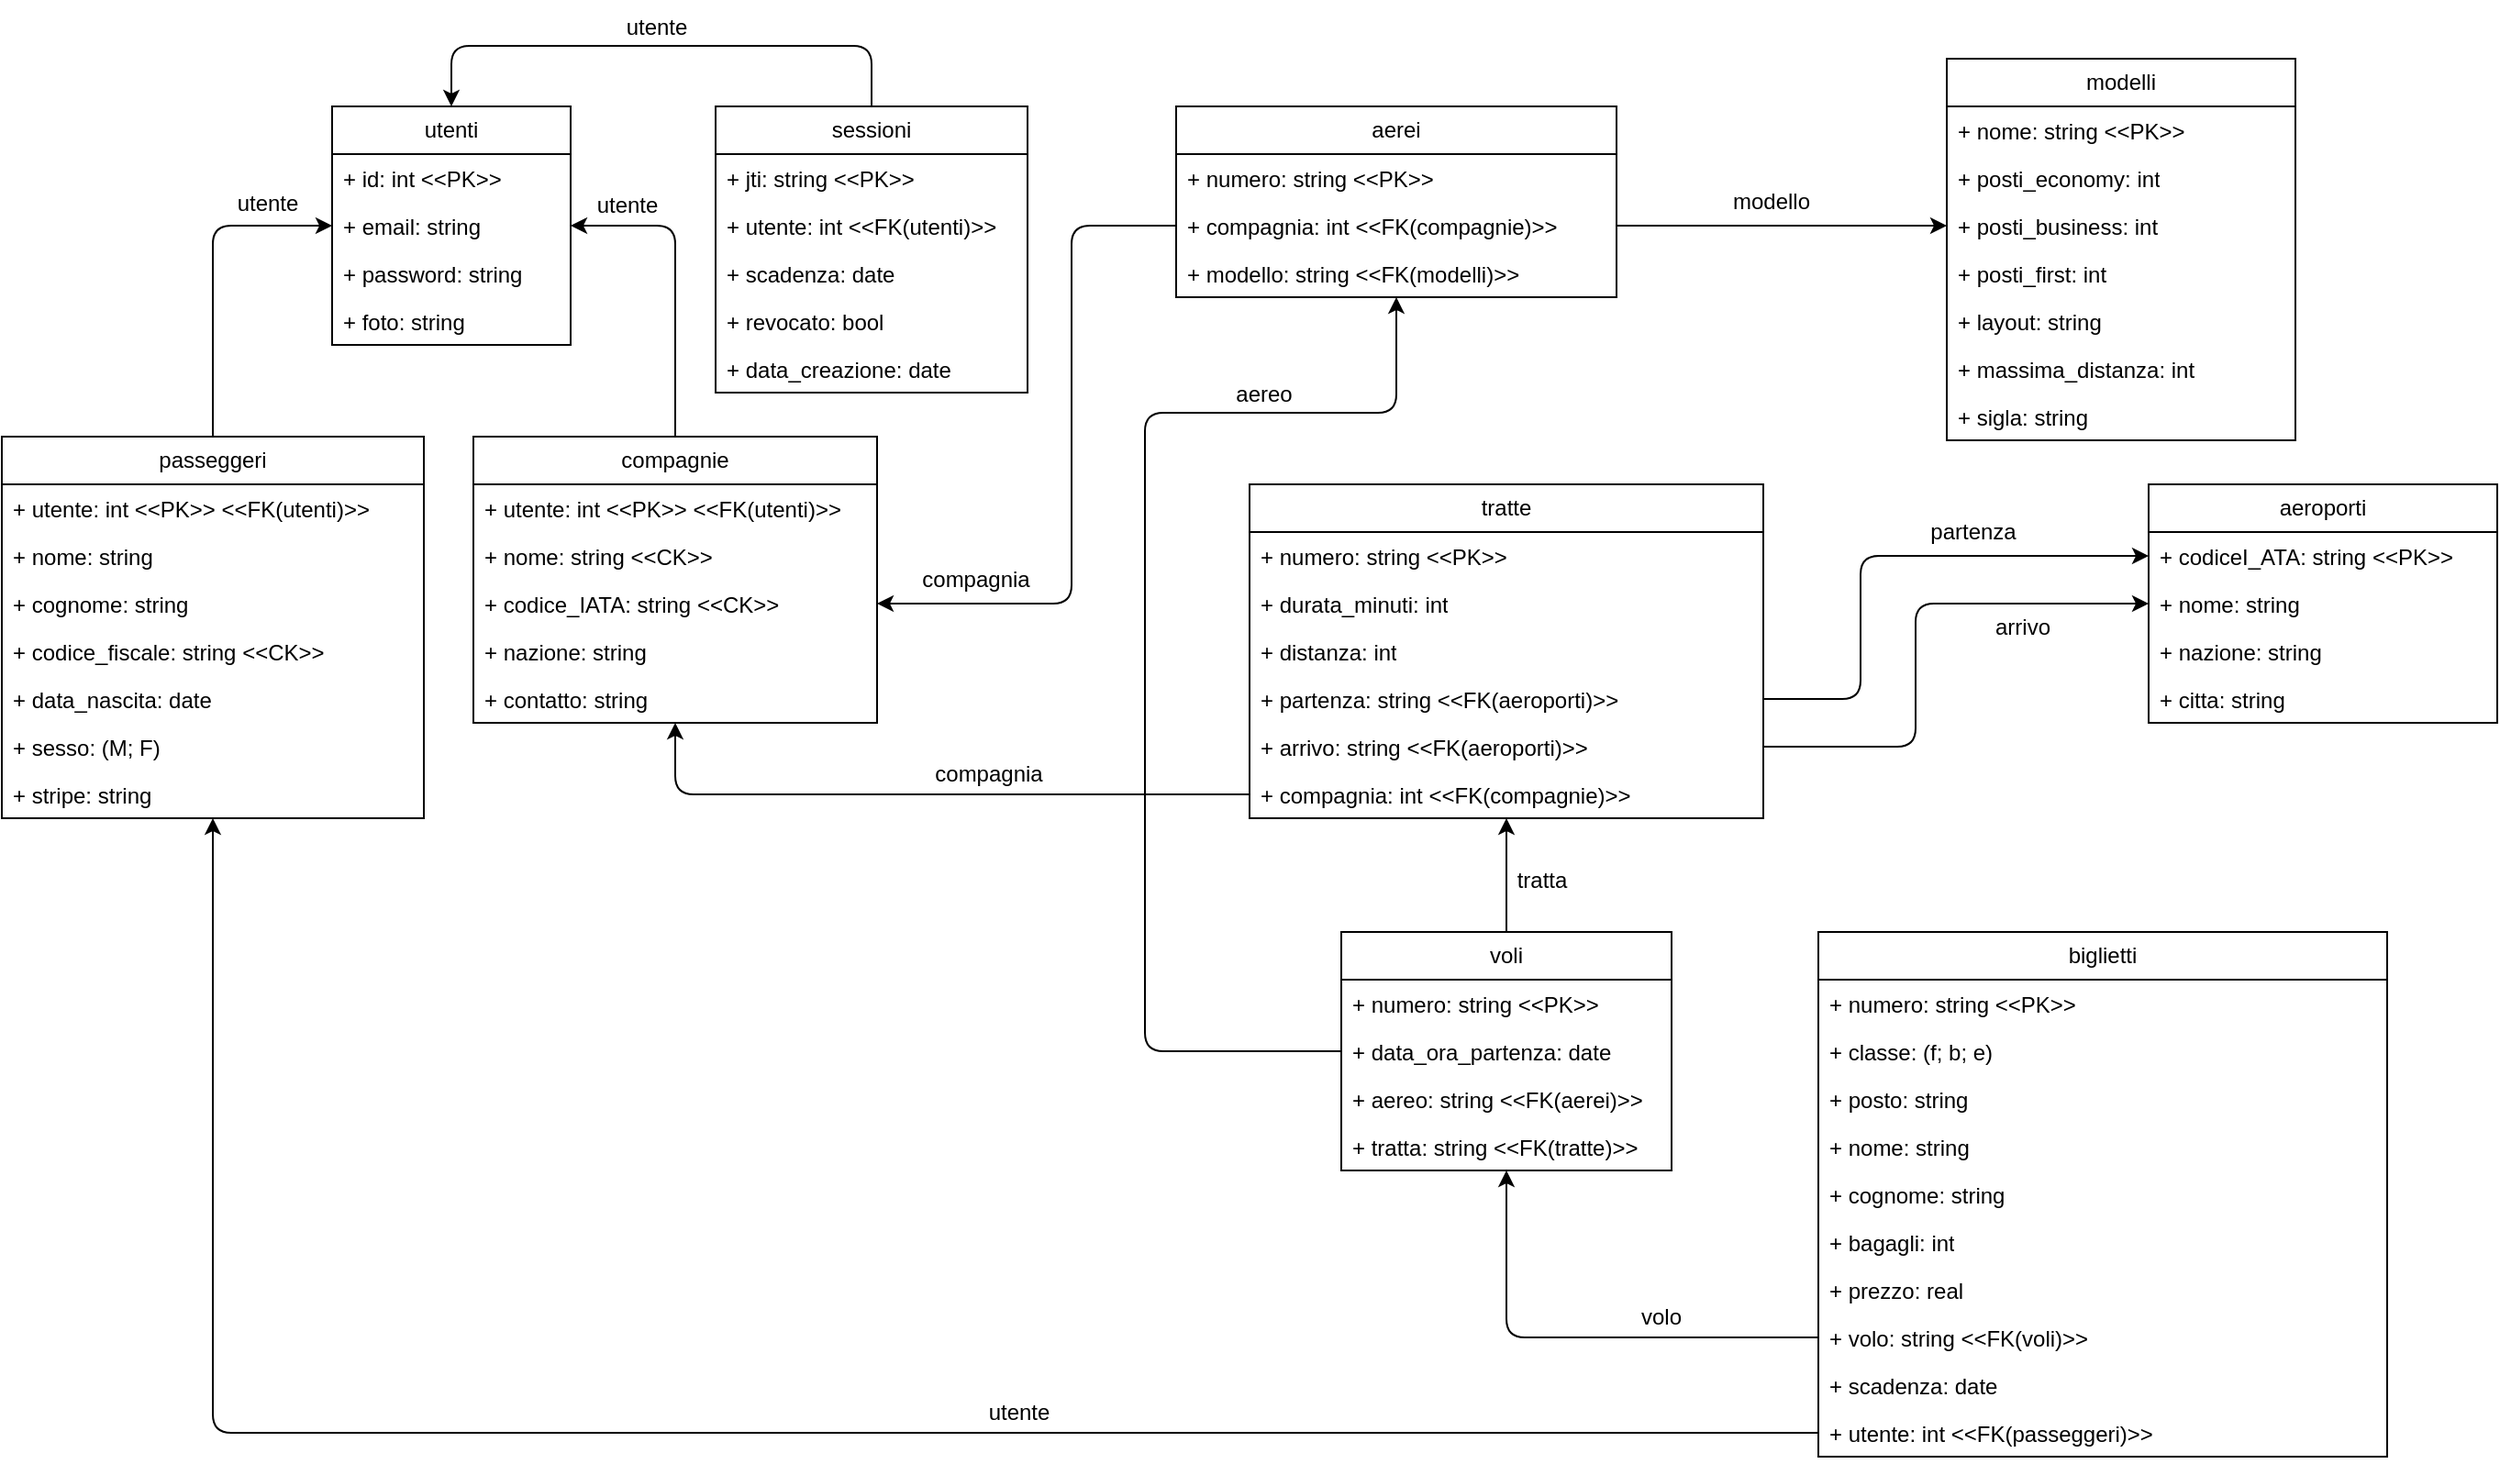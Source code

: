 <mxfile>
    <diagram name="Pagina-1" id="8sd6TFEnLTlvXhXlDTiU">
        <mxGraphModel dx="2250" dy="1020" grid="1" gridSize="10" guides="1" tooltips="1" connect="1" arrows="1" fold="1" page="1" pageScale="1" pageWidth="1654" pageHeight="1169" math="0" shadow="0">
            <root>
                <mxCell id="0"/>
                <mxCell id="1" parent="0"/>
                <mxCell id="Jxg0mnLb3G9FnV-b_NZi-1" value="utenti" style="swimlane;fontStyle=0;childLayout=stackLayout;horizontal=1;startSize=26;fillColor=none;horizontalStack=0;resizeParent=1;resizeParentMax=0;resizeLast=0;collapsible=1;marginBottom=0;whiteSpace=wrap;html=1;" parent="1" vertex="1">
                    <mxGeometry x="327" y="213" width="130" height="130" as="geometry"/>
                </mxCell>
                <mxCell id="Jxg0mnLb3G9FnV-b_NZi-2" value="+ id: int &amp;lt;&amp;lt;PK&amp;gt;&amp;gt;" style="text;strokeColor=none;fillColor=none;align=left;verticalAlign=top;spacingLeft=4;spacingRight=4;overflow=hidden;rotatable=0;points=[[0,0.5],[1,0.5]];portConstraint=eastwest;whiteSpace=wrap;html=1;" parent="Jxg0mnLb3G9FnV-b_NZi-1" vertex="1">
                    <mxGeometry y="26" width="130" height="26" as="geometry"/>
                </mxCell>
                <mxCell id="Jxg0mnLb3G9FnV-b_NZi-3" value="+ email: string" style="text;strokeColor=none;fillColor=none;align=left;verticalAlign=top;spacingLeft=4;spacingRight=4;overflow=hidden;rotatable=0;points=[[0,0.5],[1,0.5]];portConstraint=eastwest;whiteSpace=wrap;html=1;" parent="Jxg0mnLb3G9FnV-b_NZi-1" vertex="1">
                    <mxGeometry y="52" width="130" height="26" as="geometry"/>
                </mxCell>
                <mxCell id="Jxg0mnLb3G9FnV-b_NZi-4" value="+ password: string" style="text;strokeColor=none;fillColor=none;align=left;verticalAlign=top;spacingLeft=4;spacingRight=4;overflow=hidden;rotatable=0;points=[[0,0.5],[1,0.5]];portConstraint=eastwest;whiteSpace=wrap;html=1;" parent="Jxg0mnLb3G9FnV-b_NZi-1" vertex="1">
                    <mxGeometry y="78" width="130" height="26" as="geometry"/>
                </mxCell>
                <mxCell id="12" value="&lt;span style=&quot;color: rgb(0, 0, 0);&quot;&gt;+ foto: string&lt;/span&gt;" style="text;strokeColor=none;fillColor=none;align=left;verticalAlign=top;spacingLeft=4;spacingRight=4;overflow=hidden;rotatable=0;points=[[0,0.5],[1,0.5]];portConstraint=eastwest;whiteSpace=wrap;html=1;" parent="Jxg0mnLb3G9FnV-b_NZi-1" vertex="1">
                    <mxGeometry y="104" width="130" height="26" as="geometry"/>
                </mxCell>
                <mxCell id="Jxg0mnLb3G9FnV-b_NZi-5" value="passeggeri" style="swimlane;fontStyle=0;childLayout=stackLayout;horizontal=1;startSize=26;fillColor=none;horizontalStack=0;resizeParent=1;resizeParentMax=0;resizeLast=0;collapsible=1;marginBottom=0;whiteSpace=wrap;html=1;" parent="1" vertex="1">
                    <mxGeometry x="147" y="393" width="230" height="208" as="geometry"/>
                </mxCell>
                <mxCell id="Jxg0mnLb3G9FnV-b_NZi-6" value="+ utente: int &amp;lt;&amp;lt;PK&amp;gt;&amp;gt; &amp;lt;&amp;lt;FK(utenti)&amp;gt;&amp;gt;" style="text;strokeColor=none;fillColor=none;align=left;verticalAlign=top;spacingLeft=4;spacingRight=4;overflow=hidden;rotatable=0;points=[[0,0.5],[1,0.5]];portConstraint=eastwest;whiteSpace=wrap;html=1;" parent="Jxg0mnLb3G9FnV-b_NZi-5" vertex="1">
                    <mxGeometry y="26" width="230" height="26" as="geometry"/>
                </mxCell>
                <mxCell id="Jxg0mnLb3G9FnV-b_NZi-7" value="+ nome: string" style="text;strokeColor=none;fillColor=none;align=left;verticalAlign=top;spacingLeft=4;spacingRight=4;overflow=hidden;rotatable=0;points=[[0,0.5],[1,0.5]];portConstraint=eastwest;whiteSpace=wrap;html=1;" parent="Jxg0mnLb3G9FnV-b_NZi-5" vertex="1">
                    <mxGeometry y="52" width="230" height="26" as="geometry"/>
                </mxCell>
                <mxCell id="Jxg0mnLb3G9FnV-b_NZi-16" value="+ cognome: string" style="text;strokeColor=none;fillColor=none;align=left;verticalAlign=top;spacingLeft=4;spacingRight=4;overflow=hidden;rotatable=0;points=[[0,0.5],[1,0.5]];portConstraint=eastwest;whiteSpace=wrap;html=1;" parent="Jxg0mnLb3G9FnV-b_NZi-5" vertex="1">
                    <mxGeometry y="78" width="230" height="26" as="geometry"/>
                </mxCell>
                <mxCell id="Jxg0mnLb3G9FnV-b_NZi-17" value="+ codice_fiscale: string &amp;lt;&amp;lt;CK&amp;gt;&amp;gt;" style="text;strokeColor=none;fillColor=none;align=left;verticalAlign=top;spacingLeft=4;spacingRight=4;overflow=hidden;rotatable=0;points=[[0,0.5],[1,0.5]];portConstraint=eastwest;whiteSpace=wrap;html=1;" parent="Jxg0mnLb3G9FnV-b_NZi-5" vertex="1">
                    <mxGeometry y="104" width="230" height="26" as="geometry"/>
                </mxCell>
                <mxCell id="Jxg0mnLb3G9FnV-b_NZi-18" value="+ data_nascita: date" style="text;strokeColor=none;fillColor=none;align=left;verticalAlign=top;spacingLeft=4;spacingRight=4;overflow=hidden;rotatable=0;points=[[0,0.5],[1,0.5]];portConstraint=eastwest;whiteSpace=wrap;html=1;" parent="Jxg0mnLb3G9FnV-b_NZi-5" vertex="1">
                    <mxGeometry y="130" width="230" height="26" as="geometry"/>
                </mxCell>
                <mxCell id="Jxg0mnLb3G9FnV-b_NZi-19" value="+ sesso: (M; F)" style="text;strokeColor=none;fillColor=none;align=left;verticalAlign=top;spacingLeft=4;spacingRight=4;overflow=hidden;rotatable=0;points=[[0,0.5],[1,0.5]];portConstraint=eastwest;whiteSpace=wrap;html=1;" parent="Jxg0mnLb3G9FnV-b_NZi-5" vertex="1">
                    <mxGeometry y="156" width="230" height="26" as="geometry"/>
                </mxCell>
                <mxCell id="15" value="&lt;span style=&quot;color: rgb(0, 0, 0);&quot;&gt;+ stripe: string&lt;/span&gt;" style="text;strokeColor=none;fillColor=none;align=left;verticalAlign=top;spacingLeft=4;spacingRight=4;overflow=hidden;rotatable=0;points=[[0,0.5],[1,0.5]];portConstraint=eastwest;whiteSpace=wrap;html=1;" parent="Jxg0mnLb3G9FnV-b_NZi-5" vertex="1">
                    <mxGeometry y="182" width="230" height="26" as="geometry"/>
                </mxCell>
                <mxCell id="Jxg0mnLb3G9FnV-b_NZi-22" value="compagnie" style="swimlane;fontStyle=0;childLayout=stackLayout;horizontal=1;startSize=26;fillColor=none;horizontalStack=0;resizeParent=1;resizeParentMax=0;resizeLast=0;collapsible=1;marginBottom=0;whiteSpace=wrap;html=1;" parent="1" vertex="1">
                    <mxGeometry x="404" y="393" width="220" height="156" as="geometry">
                        <mxRectangle x="340" y="260" width="130" height="30" as="alternateBounds"/>
                    </mxGeometry>
                </mxCell>
                <mxCell id="Jxg0mnLb3G9FnV-b_NZi-28" value="+ utente: int &amp;lt;&amp;lt;PK&amp;gt;&amp;gt; &amp;lt;&amp;lt;FK(utenti)&amp;gt;&amp;gt;" style="text;strokeColor=none;fillColor=none;align=left;verticalAlign=top;spacingLeft=4;spacingRight=4;overflow=hidden;rotatable=0;points=[[0,0.5],[1,0.5]];portConstraint=eastwest;whiteSpace=wrap;html=1;" parent="Jxg0mnLb3G9FnV-b_NZi-22" vertex="1">
                    <mxGeometry y="26" width="220" height="26" as="geometry"/>
                </mxCell>
                <mxCell id="Jxg0mnLb3G9FnV-b_NZi-23" value="+ nome: string &amp;lt;&amp;lt;CK&amp;gt;&amp;gt;" style="text;strokeColor=none;fillColor=none;align=left;verticalAlign=top;spacingLeft=4;spacingRight=4;overflow=hidden;rotatable=0;points=[[0,0.5],[1,0.5]];portConstraint=eastwest;whiteSpace=wrap;html=1;" parent="Jxg0mnLb3G9FnV-b_NZi-22" vertex="1">
                    <mxGeometry y="52" width="220" height="26" as="geometry"/>
                </mxCell>
                <mxCell id="Jxg0mnLb3G9FnV-b_NZi-24" value="+ codice_IATA: string &amp;lt;&amp;lt;CK&amp;gt;&amp;gt;" style="text;strokeColor=none;fillColor=none;align=left;verticalAlign=top;spacingLeft=4;spacingRight=4;overflow=hidden;rotatable=0;points=[[0,0.5],[1,0.5]];portConstraint=eastwest;whiteSpace=wrap;html=1;" parent="Jxg0mnLb3G9FnV-b_NZi-22" vertex="1">
                    <mxGeometry y="78" width="220" height="26" as="geometry"/>
                </mxCell>
                <mxCell id="Jxg0mnLb3G9FnV-b_NZi-25" value="+ nazione: string" style="text;strokeColor=none;fillColor=none;align=left;verticalAlign=top;spacingLeft=4;spacingRight=4;overflow=hidden;rotatable=0;points=[[0,0.5],[1,0.5]];portConstraint=eastwest;whiteSpace=wrap;html=1;" parent="Jxg0mnLb3G9FnV-b_NZi-22" vertex="1">
                    <mxGeometry y="104" width="220" height="26" as="geometry"/>
                </mxCell>
                <mxCell id="Jxg0mnLb3G9FnV-b_NZi-26" value="+ contatto: string" style="text;strokeColor=none;fillColor=none;align=left;verticalAlign=top;spacingLeft=4;spacingRight=4;overflow=hidden;rotatable=0;points=[[0,0.5],[1,0.5]];portConstraint=eastwest;whiteSpace=wrap;html=1;" parent="Jxg0mnLb3G9FnV-b_NZi-22" vertex="1">
                    <mxGeometry y="130" width="220" height="26" as="geometry"/>
                </mxCell>
                <mxCell id="Jxg0mnLb3G9FnV-b_NZi-31" value="aerei" style="swimlane;fontStyle=0;childLayout=stackLayout;horizontal=1;startSize=26;fillColor=none;horizontalStack=0;resizeParent=1;resizeParentMax=0;resizeLast=0;collapsible=1;marginBottom=0;whiteSpace=wrap;html=1;" parent="1" vertex="1">
                    <mxGeometry x="787" y="213" width="240" height="104" as="geometry"/>
                </mxCell>
                <mxCell id="Jxg0mnLb3G9FnV-b_NZi-32" value="+ numero: string &amp;lt;&amp;lt;PK&amp;gt;&amp;gt;" style="text;strokeColor=none;fillColor=none;align=left;verticalAlign=top;spacingLeft=4;spacingRight=4;overflow=hidden;rotatable=0;points=[[0,0.5],[1,0.5]];portConstraint=eastwest;whiteSpace=wrap;html=1;" parent="Jxg0mnLb3G9FnV-b_NZi-31" vertex="1">
                    <mxGeometry y="26" width="240" height="26" as="geometry"/>
                </mxCell>
                <mxCell id="Jxg0mnLb3G9FnV-b_NZi-33" value="+ compagnia: int &amp;lt;&amp;lt;FK(&lt;span style=&quot;color: rgb(0, 0, 0);&quot;&gt;compagnie&lt;/span&gt;&lt;span style=&quot;text-align: center;&quot;&gt;)&lt;/span&gt;&amp;gt;&amp;gt;" style="text;strokeColor=none;fillColor=none;align=left;verticalAlign=top;spacingLeft=4;spacingRight=4;overflow=hidden;rotatable=0;points=[[0,0.5],[1,0.5]];portConstraint=eastwest;whiteSpace=wrap;html=1;" parent="Jxg0mnLb3G9FnV-b_NZi-31" vertex="1">
                    <mxGeometry y="52" width="240" height="26" as="geometry"/>
                </mxCell>
                <mxCell id="Jxg0mnLb3G9FnV-b_NZi-44" value="+ modello: string &amp;lt;&amp;lt;FK(modelli&lt;span style=&quot;text-align: center;&quot;&gt;)&lt;/span&gt;&amp;gt;&amp;gt;" style="text;strokeColor=none;fillColor=none;align=left;verticalAlign=top;spacingLeft=4;spacingRight=4;overflow=hidden;rotatable=0;points=[[0,0.5],[1,0.5]];portConstraint=eastwest;whiteSpace=wrap;html=1;" parent="Jxg0mnLb3G9FnV-b_NZi-31" vertex="1">
                    <mxGeometry y="78" width="240" height="26" as="geometry"/>
                </mxCell>
                <mxCell id="Jxg0mnLb3G9FnV-b_NZi-35" value="utente" style="text;html=1;align=center;verticalAlign=middle;whiteSpace=wrap;rounded=0;rotation=0;" parent="1" vertex="1">
                    <mxGeometry x="458" y="252" width="60" height="30" as="geometry"/>
                </mxCell>
                <mxCell id="Jxg0mnLb3G9FnV-b_NZi-36" value="utente" style="text;html=1;align=center;verticalAlign=middle;whiteSpace=wrap;rounded=0;" parent="1" vertex="1">
                    <mxGeometry x="262" y="251" width="60" height="30" as="geometry"/>
                </mxCell>
                <mxCell id="Jxg0mnLb3G9FnV-b_NZi-38" value="modelli" style="swimlane;fontStyle=0;childLayout=stackLayout;horizontal=1;startSize=26;fillColor=none;horizontalStack=0;resizeParent=1;resizeParentMax=0;resizeLast=0;collapsible=1;marginBottom=0;whiteSpace=wrap;html=1;" parent="1" vertex="1">
                    <mxGeometry x="1207" y="187" width="190" height="208" as="geometry"/>
                </mxCell>
                <mxCell id="Jxg0mnLb3G9FnV-b_NZi-39" value="+ nome: string &amp;lt;&amp;lt;PK&amp;gt;&amp;gt;" style="text;strokeColor=none;fillColor=none;align=left;verticalAlign=top;spacingLeft=4;spacingRight=4;overflow=hidden;rotatable=0;points=[[0,0.5],[1,0.5]];portConstraint=eastwest;whiteSpace=wrap;html=1;" parent="Jxg0mnLb3G9FnV-b_NZi-38" vertex="1">
                    <mxGeometry y="26" width="190" height="26" as="geometry"/>
                </mxCell>
                <mxCell id="Jxg0mnLb3G9FnV-b_NZi-40" value="+ posti_economy: int" style="text;strokeColor=none;fillColor=none;align=left;verticalAlign=top;spacingLeft=4;spacingRight=4;overflow=hidden;rotatable=0;points=[[0,0.5],[1,0.5]];portConstraint=eastwest;whiteSpace=wrap;html=1;" parent="Jxg0mnLb3G9FnV-b_NZi-38" vertex="1">
                    <mxGeometry y="52" width="190" height="26" as="geometry"/>
                </mxCell>
                <mxCell id="Jxg0mnLb3G9FnV-b_NZi-41" value="+ posti_business: int" style="text;strokeColor=none;fillColor=none;align=left;verticalAlign=top;spacingLeft=4;spacingRight=4;overflow=hidden;rotatable=0;points=[[0,0.5],[1,0.5]];portConstraint=eastwest;whiteSpace=wrap;html=1;" parent="Jxg0mnLb3G9FnV-b_NZi-38" vertex="1">
                    <mxGeometry y="78" width="190" height="26" as="geometry"/>
                </mxCell>
                <mxCell id="Jxg0mnLb3G9FnV-b_NZi-42" value="+ posti_first: int" style="text;strokeColor=none;fillColor=none;align=left;verticalAlign=top;spacingLeft=4;spacingRight=4;overflow=hidden;rotatable=0;points=[[0,0.5],[1,0.5]];portConstraint=eastwest;whiteSpace=wrap;html=1;" parent="Jxg0mnLb3G9FnV-b_NZi-38" vertex="1">
                    <mxGeometry y="104" width="190" height="26" as="geometry"/>
                </mxCell>
                <mxCell id="13" value="&lt;span style=&quot;color: rgb(0, 0, 0);&quot;&gt;+ layout: string&lt;/span&gt;" style="text;strokeColor=none;fillColor=none;align=left;verticalAlign=top;spacingLeft=4;spacingRight=4;overflow=hidden;rotatable=0;points=[[0,0.5],[1,0.5]];portConstraint=eastwest;whiteSpace=wrap;html=1;" parent="Jxg0mnLb3G9FnV-b_NZi-38" vertex="1">
                    <mxGeometry y="130" width="190" height="26" as="geometry"/>
                </mxCell>
                <mxCell id="Jxg0mnLb3G9FnV-b_NZi-43" value="+ massima_distanza: int" style="text;strokeColor=none;fillColor=none;align=left;verticalAlign=top;spacingLeft=4;spacingRight=4;overflow=hidden;rotatable=0;points=[[0,0.5],[1,0.5]];portConstraint=eastwest;whiteSpace=wrap;html=1;" parent="Jxg0mnLb3G9FnV-b_NZi-38" vertex="1">
                    <mxGeometry y="156" width="190" height="26" as="geometry"/>
                </mxCell>
                <mxCell id="67" value="&lt;span style=&quot;color: rgb(0, 0, 0);&quot;&gt;+ sigla: string&lt;/span&gt;" style="text;strokeColor=none;fillColor=none;align=left;verticalAlign=top;spacingLeft=4;spacingRight=4;overflow=hidden;rotatable=0;points=[[0,0.5],[1,0.5]];portConstraint=eastwest;whiteSpace=wrap;html=1;" vertex="1" parent="Jxg0mnLb3G9FnV-b_NZi-38">
                    <mxGeometry y="182" width="190" height="26" as="geometry"/>
                </mxCell>
                <mxCell id="Jxg0mnLb3G9FnV-b_NZi-46" value="&lt;div style=&quot;text-align: left;&quot;&gt;&lt;span style=&quot;background-color: transparent; color: light-dark(rgb(0, 0, 0), rgb(255, 255, 255));&quot;&gt;modello&lt;/span&gt;&lt;/div&gt;" style="text;html=1;align=center;verticalAlign=middle;whiteSpace=wrap;rounded=0;rotation=0;" parent="1" vertex="1">
                    <mxGeometry x="1070" y="250" width="82.5" height="30" as="geometry"/>
                </mxCell>
                <mxCell id="Jxg0mnLb3G9FnV-b_NZi-47" value="voli" style="swimlane;fontStyle=0;childLayout=stackLayout;horizontal=1;startSize=26;fillColor=none;horizontalStack=0;resizeParent=1;resizeParentMax=0;resizeLast=0;collapsible=1;marginBottom=0;whiteSpace=wrap;html=1;" parent="1" vertex="1">
                    <mxGeometry x="877" y="663" width="180" height="130" as="geometry"/>
                </mxCell>
                <mxCell id="Jxg0mnLb3G9FnV-b_NZi-48" value="+ numero: string &amp;lt;&amp;lt;PK&amp;gt;&amp;gt;" style="text;strokeColor=none;fillColor=none;align=left;verticalAlign=top;spacingLeft=4;spacingRight=4;overflow=hidden;rotatable=0;points=[[0,0.5],[1,0.5]];portConstraint=eastwest;whiteSpace=wrap;html=1;" parent="Jxg0mnLb3G9FnV-b_NZi-47" vertex="1">
                    <mxGeometry y="26" width="180" height="26" as="geometry"/>
                </mxCell>
                <mxCell id="Jxg0mnLb3G9FnV-b_NZi-49" value="+ data_ora_partenza: date" style="text;strokeColor=none;fillColor=none;align=left;verticalAlign=top;spacingLeft=4;spacingRight=4;overflow=hidden;rotatable=0;points=[[0,0.5],[1,0.5]];portConstraint=eastwest;whiteSpace=wrap;html=1;" parent="Jxg0mnLb3G9FnV-b_NZi-47" vertex="1">
                    <mxGeometry y="52" width="180" height="26" as="geometry"/>
                </mxCell>
                <mxCell id="Jxg0mnLb3G9FnV-b_NZi-50" value="+ aereo: string &amp;lt;&amp;lt;FK(aerei)&amp;gt;&amp;gt;" style="text;strokeColor=none;fillColor=none;align=left;verticalAlign=top;spacingLeft=4;spacingRight=4;overflow=hidden;rotatable=0;points=[[0,0.5],[1,0.5]];portConstraint=eastwest;whiteSpace=wrap;html=1;" parent="Jxg0mnLb3G9FnV-b_NZi-47" vertex="1">
                    <mxGeometry y="78" width="180" height="26" as="geometry"/>
                </mxCell>
                <mxCell id="Jxg0mnLb3G9FnV-b_NZi-63" value="+ tratta: string &amp;lt;&amp;lt;FK(tratte)&amp;gt;&amp;gt;" style="text;strokeColor=none;fillColor=none;align=left;verticalAlign=top;spacingLeft=4;spacingRight=4;overflow=hidden;rotatable=0;points=[[0,0.5],[1,0.5]];portConstraint=eastwest;whiteSpace=wrap;html=1;" parent="Jxg0mnLb3G9FnV-b_NZi-47" vertex="1">
                    <mxGeometry y="104" width="180" height="26" as="geometry"/>
                </mxCell>
                <mxCell id="Jxg0mnLb3G9FnV-b_NZi-58" value="tratte" style="swimlane;fontStyle=0;childLayout=stackLayout;horizontal=1;startSize=26;fillColor=none;horizontalStack=0;resizeParent=1;resizeParentMax=0;resizeLast=0;collapsible=1;marginBottom=0;whiteSpace=wrap;html=1;" parent="1" vertex="1">
                    <mxGeometry x="827" y="419" width="280" height="182" as="geometry"/>
                </mxCell>
                <mxCell id="Jxg0mnLb3G9FnV-b_NZi-59" value="+ numero: string &amp;lt;&amp;lt;PK&amp;gt;&amp;gt;" style="text;strokeColor=none;fillColor=none;align=left;verticalAlign=top;spacingLeft=4;spacingRight=4;overflow=hidden;rotatable=0;points=[[0,0.5],[1,0.5]];portConstraint=eastwest;whiteSpace=wrap;html=1;" parent="Jxg0mnLb3G9FnV-b_NZi-58" vertex="1">
                    <mxGeometry y="26" width="280" height="26" as="geometry"/>
                </mxCell>
                <mxCell id="Jxg0mnLb3G9FnV-b_NZi-60" value="+ durata_minuti: int" style="text;strokeColor=none;fillColor=none;align=left;verticalAlign=top;spacingLeft=4;spacingRight=4;overflow=hidden;rotatable=0;points=[[0,0.5],[1,0.5]];portConstraint=eastwest;whiteSpace=wrap;html=1;" parent="Jxg0mnLb3G9FnV-b_NZi-58" vertex="1">
                    <mxGeometry y="52" width="280" height="26" as="geometry"/>
                </mxCell>
                <mxCell id="Jxg0mnLb3G9FnV-b_NZi-62" value="+ distanza: int" style="text;strokeColor=none;fillColor=none;align=left;verticalAlign=top;spacingLeft=4;spacingRight=4;overflow=hidden;rotatable=0;points=[[0,0.5],[1,0.5]];portConstraint=eastwest;whiteSpace=wrap;html=1;" parent="Jxg0mnLb3G9FnV-b_NZi-58" vertex="1">
                    <mxGeometry y="78" width="280" height="26" as="geometry"/>
                </mxCell>
                <mxCell id="Jxg0mnLb3G9FnV-b_NZi-71" value="+ partenza: string &amp;lt;&amp;lt;FK(aeroporti)&amp;gt;&amp;gt;" style="text;strokeColor=none;fillColor=none;align=left;verticalAlign=top;spacingLeft=4;spacingRight=4;overflow=hidden;rotatable=0;points=[[0,0.5],[1,0.5]];portConstraint=eastwest;whiteSpace=wrap;html=1;" parent="Jxg0mnLb3G9FnV-b_NZi-58" vertex="1">
                    <mxGeometry y="104" width="280" height="26" as="geometry"/>
                </mxCell>
                <mxCell id="Jxg0mnLb3G9FnV-b_NZi-72" value="+ arrivo: string &amp;lt;&amp;lt;FK(aeroporti)&amp;gt;&amp;gt;" style="text;strokeColor=none;fillColor=none;align=left;verticalAlign=top;spacingLeft=4;spacingRight=4;overflow=hidden;rotatable=0;points=[[0,0.5],[1,0.5]];portConstraint=eastwest;whiteSpace=wrap;html=1;" parent="Jxg0mnLb3G9FnV-b_NZi-58" vertex="1">
                    <mxGeometry y="130" width="280" height="26" as="geometry"/>
                </mxCell>
                <mxCell id="28" value="&lt;span style=&quot;color: rgb(0, 0, 0);&quot;&gt;+ compagnia: int &amp;lt;&amp;lt;FK(compagnie)&amp;gt;&amp;gt;&lt;/span&gt;" style="text;strokeColor=none;fillColor=none;align=left;verticalAlign=top;spacingLeft=4;spacingRight=4;overflow=hidden;rotatable=0;points=[[0,0.5],[1,0.5]];portConstraint=eastwest;whiteSpace=wrap;html=1;" parent="Jxg0mnLb3G9FnV-b_NZi-58" vertex="1">
                    <mxGeometry y="156" width="280" height="26" as="geometry"/>
                </mxCell>
                <mxCell id="Jxg0mnLb3G9FnV-b_NZi-66" value="aeroporti" style="swimlane;fontStyle=0;childLayout=stackLayout;horizontal=1;startSize=26;fillColor=none;horizontalStack=0;resizeParent=1;resizeParentMax=0;resizeLast=0;collapsible=1;marginBottom=0;whiteSpace=wrap;html=1;" parent="1" vertex="1">
                    <mxGeometry x="1317" y="419" width="190" height="130" as="geometry"/>
                </mxCell>
                <mxCell id="Jxg0mnLb3G9FnV-b_NZi-67" value="+ codiceI_ATA: string &amp;lt;&amp;lt;PK&amp;gt;&amp;gt;" style="text;strokeColor=none;fillColor=none;align=left;verticalAlign=top;spacingLeft=4;spacingRight=4;overflow=hidden;rotatable=0;points=[[0,0.5],[1,0.5]];portConstraint=eastwest;whiteSpace=wrap;html=1;" parent="Jxg0mnLb3G9FnV-b_NZi-66" vertex="1">
                    <mxGeometry y="26" width="190" height="26" as="geometry"/>
                </mxCell>
                <mxCell id="Jxg0mnLb3G9FnV-b_NZi-68" value="+ nome: string" style="text;strokeColor=none;fillColor=none;align=left;verticalAlign=top;spacingLeft=4;spacingRight=4;overflow=hidden;rotatable=0;points=[[0,0.5],[1,0.5]];portConstraint=eastwest;whiteSpace=wrap;html=1;" parent="Jxg0mnLb3G9FnV-b_NZi-66" vertex="1">
                    <mxGeometry y="52" width="190" height="26" as="geometry"/>
                </mxCell>
                <mxCell id="Jxg0mnLb3G9FnV-b_NZi-69" value="+ nazione: string" style="text;strokeColor=none;fillColor=none;align=left;verticalAlign=top;spacingLeft=4;spacingRight=4;overflow=hidden;rotatable=0;points=[[0,0.5],[1,0.5]];portConstraint=eastwest;whiteSpace=wrap;html=1;" parent="Jxg0mnLb3G9FnV-b_NZi-66" vertex="1">
                    <mxGeometry y="78" width="190" height="26" as="geometry"/>
                </mxCell>
                <mxCell id="Jxg0mnLb3G9FnV-b_NZi-70" value="+ citta: string" style="text;strokeColor=none;fillColor=none;align=left;verticalAlign=top;spacingLeft=4;spacingRight=4;overflow=hidden;rotatable=0;points=[[0,0.5],[1,0.5]];portConstraint=eastwest;whiteSpace=wrap;html=1;" parent="Jxg0mnLb3G9FnV-b_NZi-66" vertex="1">
                    <mxGeometry y="104" width="190" height="26" as="geometry"/>
                </mxCell>
                <mxCell id="Jxg0mnLb3G9FnV-b_NZi-77" value="biglietti" style="swimlane;fontStyle=0;childLayout=stackLayout;horizontal=1;startSize=26;fillColor=none;horizontalStack=0;resizeParent=1;resizeParentMax=0;resizeLast=0;collapsible=1;marginBottom=0;whiteSpace=wrap;html=1;" parent="1" vertex="1">
                    <mxGeometry x="1137" y="663" width="310" height="286" as="geometry"/>
                </mxCell>
                <mxCell id="Jxg0mnLb3G9FnV-b_NZi-78" value="+ numero: string &amp;lt;&amp;lt;PK&amp;gt;&amp;gt;" style="text;strokeColor=none;fillColor=none;align=left;verticalAlign=top;spacingLeft=4;spacingRight=4;overflow=hidden;rotatable=0;points=[[0,0.5],[1,0.5]];portConstraint=eastwest;whiteSpace=wrap;html=1;" parent="Jxg0mnLb3G9FnV-b_NZi-77" vertex="1">
                    <mxGeometry y="26" width="310" height="26" as="geometry"/>
                </mxCell>
                <mxCell id="Jxg0mnLb3G9FnV-b_NZi-79" value="+ classe: (f; b; e)" style="text;strokeColor=none;fillColor=none;align=left;verticalAlign=top;spacingLeft=4;spacingRight=4;overflow=hidden;rotatable=0;points=[[0,0.5],[1,0.5]];portConstraint=eastwest;whiteSpace=wrap;html=1;" parent="Jxg0mnLb3G9FnV-b_NZi-77" vertex="1">
                    <mxGeometry y="52" width="310" height="26" as="geometry"/>
                </mxCell>
                <mxCell id="Jxg0mnLb3G9FnV-b_NZi-80" value="+ posto: string" style="text;strokeColor=none;fillColor=none;align=left;verticalAlign=top;spacingLeft=4;spacingRight=4;overflow=hidden;rotatable=0;points=[[0,0.5],[1,0.5]];portConstraint=eastwest;whiteSpace=wrap;html=1;" parent="Jxg0mnLb3G9FnV-b_NZi-77" vertex="1">
                    <mxGeometry y="78" width="310" height="26" as="geometry"/>
                </mxCell>
                <mxCell id="Jxg0mnLb3G9FnV-b_NZi-81" value="+ nome: string" style="text;strokeColor=none;fillColor=none;align=left;verticalAlign=top;spacingLeft=4;spacingRight=4;overflow=hidden;rotatable=0;points=[[0,0.5],[1,0.5]];portConstraint=eastwest;whiteSpace=wrap;html=1;" parent="Jxg0mnLb3G9FnV-b_NZi-77" vertex="1">
                    <mxGeometry y="104" width="310" height="26" as="geometry"/>
                </mxCell>
                <mxCell id="Jxg0mnLb3G9FnV-b_NZi-82" value="+ cognome: string" style="text;strokeColor=none;fillColor=none;align=left;verticalAlign=top;spacingLeft=4;spacingRight=4;overflow=hidden;rotatable=0;points=[[0,0.5],[1,0.5]];portConstraint=eastwest;whiteSpace=wrap;html=1;" parent="Jxg0mnLb3G9FnV-b_NZi-77" vertex="1">
                    <mxGeometry y="130" width="310" height="26" as="geometry"/>
                </mxCell>
                <mxCell id="Jxg0mnLb3G9FnV-b_NZi-83" value="+ bagagli: int" style="text;strokeColor=none;fillColor=none;align=left;verticalAlign=top;spacingLeft=4;spacingRight=4;overflow=hidden;rotatable=0;points=[[0,0.5],[1,0.5]];portConstraint=eastwest;whiteSpace=wrap;html=1;" parent="Jxg0mnLb3G9FnV-b_NZi-77" vertex="1">
                    <mxGeometry y="156" width="310" height="26" as="geometry"/>
                </mxCell>
                <mxCell id="Jxg0mnLb3G9FnV-b_NZi-85" value="+ prezzo: real" style="text;strokeColor=none;fillColor=none;align=left;verticalAlign=top;spacingLeft=4;spacingRight=4;overflow=hidden;rotatable=0;points=[[0,0.5],[1,0.5]];portConstraint=eastwest;whiteSpace=wrap;html=1;" parent="Jxg0mnLb3G9FnV-b_NZi-77" vertex="1">
                    <mxGeometry y="182" width="310" height="26" as="geometry"/>
                </mxCell>
                <mxCell id="Jxg0mnLb3G9FnV-b_NZi-86" value="+ volo: string &amp;lt;&amp;lt;FK(voli)&amp;gt;&amp;gt;" style="text;strokeColor=none;fillColor=none;align=left;verticalAlign=top;spacingLeft=4;spacingRight=4;overflow=hidden;rotatable=0;points=[[0,0.5],[1,0.5]];portConstraint=eastwest;whiteSpace=wrap;html=1;" parent="Jxg0mnLb3G9FnV-b_NZi-77" vertex="1">
                    <mxGeometry y="208" width="310" height="26" as="geometry"/>
                </mxCell>
                <mxCell id="66" value="&lt;span style=&quot;color: rgb(0, 0, 0);&quot;&gt;+ scadenza: date&lt;/span&gt;" style="text;strokeColor=none;fillColor=none;align=left;verticalAlign=top;spacingLeft=4;spacingRight=4;overflow=hidden;rotatable=0;points=[[0,0.5],[1,0.5]];portConstraint=eastwest;whiteSpace=wrap;html=1;" parent="Jxg0mnLb3G9FnV-b_NZi-77" vertex="1">
                    <mxGeometry y="234" width="310" height="26" as="geometry"/>
                </mxCell>
                <mxCell id="Jxg0mnLb3G9FnV-b_NZi-89" value="+ utente: int &amp;lt;&amp;lt;FK(passeggeri)&amp;gt;&amp;gt;" style="text;strokeColor=none;fillColor=none;align=left;verticalAlign=top;spacingLeft=4;spacingRight=4;overflow=hidden;rotatable=0;points=[[0,0.5],[1,0.5]];portConstraint=eastwest;whiteSpace=wrap;html=1;" parent="Jxg0mnLb3G9FnV-b_NZi-77" vertex="1">
                    <mxGeometry y="260" width="310" height="26" as="geometry"/>
                </mxCell>
                <mxCell id="21" value="&lt;span style=&quot;color: rgb(0, 0, 0); text-align: left;&quot;&gt;compagnia&lt;/span&gt;" style="text;html=1;align=center;verticalAlign=middle;whiteSpace=wrap;rounded=0;rotation=0;" parent="1" vertex="1">
                    <mxGeometry x="643" y="456" width="70" height="30" as="geometry"/>
                </mxCell>
                <mxCell id="27" value="&lt;span style=&quot;color: rgb(0, 0, 0); text-align: left;&quot;&gt;aereo&lt;/span&gt;" style="text;html=1;align=center;verticalAlign=middle;whiteSpace=wrap;rounded=0;rotation=0;" parent="1" vertex="1">
                    <mxGeometry x="800" y="355" width="70" height="30" as="geometry"/>
                </mxCell>
                <mxCell id="30" value="&lt;span style=&quot;color: rgb(0, 0, 0); text-align: left;&quot;&gt;compagnia&lt;/span&gt;" style="text;html=1;align=center;verticalAlign=middle;whiteSpace=wrap;rounded=0;rotation=0;" parent="1" vertex="1">
                    <mxGeometry x="650" y="562" width="70" height="30" as="geometry"/>
                </mxCell>
                <mxCell id="33" value="&lt;div style=&quot;text-align: left;&quot;&gt;&lt;span style=&quot;background-color: transparent; color: light-dark(rgb(0, 0, 0), rgb(255, 255, 255));&quot;&gt;partenza&lt;/span&gt;&lt;/div&gt;" style="text;html=1;align=center;verticalAlign=middle;whiteSpace=wrap;rounded=0;rotation=0;" parent="1" vertex="1">
                    <mxGeometry x="1180" y="430" width="82.5" height="30" as="geometry"/>
                </mxCell>
                <mxCell id="34" value="&lt;div style=&quot;text-align: left;&quot;&gt;&lt;span style=&quot;background-color: transparent; color: light-dark(rgb(0, 0, 0), rgb(255, 255, 255));&quot;&gt;arrivo&lt;/span&gt;&lt;/div&gt;" style="text;html=1;align=center;verticalAlign=middle;whiteSpace=wrap;rounded=0;rotation=0;" parent="1" vertex="1">
                    <mxGeometry x="1207" y="482" width="82.5" height="30" as="geometry"/>
                </mxCell>
                <mxCell id="36" value="&lt;div style=&quot;text-align: left;&quot;&gt;&lt;span style=&quot;background-color: transparent; color: light-dark(rgb(0, 0, 0), rgb(255, 255, 255));&quot;&gt;volo&lt;/span&gt;&lt;/div&gt;" style="text;html=1;align=center;verticalAlign=middle;whiteSpace=wrap;rounded=0;rotation=0;" parent="1" vertex="1">
                    <mxGeometry x="1010" y="858" width="82.5" height="30" as="geometry"/>
                </mxCell>
                <mxCell id="39" value="&lt;div style=&quot;text-align: left;&quot;&gt;&lt;span style=&quot;background-color: transparent; color: light-dark(rgb(0, 0, 0), rgb(255, 255, 255));&quot;&gt;utente&lt;/span&gt;&lt;/div&gt;" style="text;html=1;align=center;verticalAlign=middle;whiteSpace=wrap;rounded=0;rotation=0;" parent="1" vertex="1">
                    <mxGeometry x="660" y="910" width="82.5" height="30" as="geometry"/>
                </mxCell>
                <mxCell id="41" value="&lt;div style=&quot;text-align: left;&quot;&gt;&lt;span style=&quot;background-color: transparent; color: light-dark(rgb(0, 0, 0), rgb(255, 255, 255));&quot;&gt;tratta&lt;/span&gt;&lt;/div&gt;" style="text;html=1;align=center;verticalAlign=middle;whiteSpace=wrap;rounded=0;rotation=0;" parent="1" vertex="1">
                    <mxGeometry x="944.5" y="620" width="82.5" height="30" as="geometry"/>
                </mxCell>
                <mxCell id="52" value="" style="endArrow=classic;html=1;entryX=0;entryY=0.5;entryDx=0;entryDy=0;exitX=0.5;exitY=0;exitDx=0;exitDy=0;" parent="1" source="Jxg0mnLb3G9FnV-b_NZi-5" target="Jxg0mnLb3G9FnV-b_NZi-3" edge="1">
                    <mxGeometry width="50" height="50" relative="1" as="geometry">
                        <mxPoint x="237" y="380" as="sourcePoint"/>
                        <mxPoint x="287" y="330" as="targetPoint"/>
                        <Array as="points">
                            <mxPoint x="262" y="278"/>
                        </Array>
                    </mxGeometry>
                </mxCell>
                <mxCell id="53" value="" style="endArrow=classic;html=1;exitX=0.5;exitY=0;exitDx=0;exitDy=0;entryX=1;entryY=0.5;entryDx=0;entryDy=0;" parent="1" source="Jxg0mnLb3G9FnV-b_NZi-22" target="Jxg0mnLb3G9FnV-b_NZi-3" edge="1">
                    <mxGeometry width="50" height="50" relative="1" as="geometry">
                        <mxPoint x="489" y="367" as="sourcePoint"/>
                        <mxPoint x="550" y="300" as="targetPoint"/>
                        <Array as="points">
                            <mxPoint x="514" y="278"/>
                        </Array>
                    </mxGeometry>
                </mxCell>
                <mxCell id="54" value="" style="endArrow=classic;html=1;exitX=0;exitY=0.5;exitDx=0;exitDy=0;entryX=1;entryY=0.5;entryDx=0;entryDy=0;" parent="1" source="Jxg0mnLb3G9FnV-b_NZi-33" target="Jxg0mnLb3G9FnV-b_NZi-24" edge="1">
                    <mxGeometry width="50" height="50" relative="1" as="geometry">
                        <mxPoint x="650" y="340" as="sourcePoint"/>
                        <mxPoint x="700" y="290" as="targetPoint"/>
                        <Array as="points">
                            <mxPoint x="730" y="278"/>
                            <mxPoint x="730" y="484"/>
                        </Array>
                    </mxGeometry>
                </mxCell>
                <mxCell id="55" value="" style="endArrow=classic;html=1;exitX=1;exitY=0.5;exitDx=0;exitDy=0;entryX=0;entryY=0.5;entryDx=0;entryDy=0;" parent="1" source="Jxg0mnLb3G9FnV-b_NZi-33" target="Jxg0mnLb3G9FnV-b_NZi-41" edge="1">
                    <mxGeometry width="50" height="50" relative="1" as="geometry">
                        <mxPoint x="1070" y="380" as="sourcePoint"/>
                        <mxPoint x="1170" y="290" as="targetPoint"/>
                    </mxGeometry>
                </mxCell>
                <mxCell id="56" value="" style="endArrow=classic;html=1;exitX=1;exitY=0.5;exitDx=0;exitDy=0;entryX=0;entryY=0.5;entryDx=0;entryDy=0;" parent="1" source="Jxg0mnLb3G9FnV-b_NZi-71" target="Jxg0mnLb3G9FnV-b_NZi-67" edge="1">
                    <mxGeometry width="50" height="50" relative="1" as="geometry">
                        <mxPoint x="1110" y="490" as="sourcePoint"/>
                        <mxPoint x="1160" y="440" as="targetPoint"/>
                        <Array as="points">
                            <mxPoint x="1160" y="536"/>
                            <mxPoint x="1160" y="458"/>
                        </Array>
                    </mxGeometry>
                </mxCell>
                <mxCell id="57" value="" style="endArrow=classic;html=1;exitX=1;exitY=0.5;exitDx=0;exitDy=0;entryX=0;entryY=0.5;entryDx=0;entryDy=0;" parent="1" source="Jxg0mnLb3G9FnV-b_NZi-72" target="Jxg0mnLb3G9FnV-b_NZi-68" edge="1">
                    <mxGeometry width="50" height="50" relative="1" as="geometry">
                        <mxPoint x="1110" y="490" as="sourcePoint"/>
                        <mxPoint x="1160" y="440" as="targetPoint"/>
                        <Array as="points">
                            <mxPoint x="1190" y="562"/>
                            <mxPoint x="1190" y="484"/>
                        </Array>
                    </mxGeometry>
                </mxCell>
                <mxCell id="58" value="" style="endArrow=classic;html=1;exitX=0.5;exitY=0;exitDx=0;exitDy=0;" parent="1" source="Jxg0mnLb3G9FnV-b_NZi-47" target="28" edge="1">
                    <mxGeometry width="50" height="50" relative="1" as="geometry">
                        <mxPoint x="1000" y="640" as="sourcePoint"/>
                        <mxPoint x="1050" y="590" as="targetPoint"/>
                    </mxGeometry>
                </mxCell>
                <mxCell id="59" value="" style="endArrow=classic;html=1;exitX=0;exitY=0.5;exitDx=0;exitDy=0;" parent="1" source="Jxg0mnLb3G9FnV-b_NZi-86" target="Jxg0mnLb3G9FnV-b_NZi-63" edge="1">
                    <mxGeometry width="50" height="50" relative="1" as="geometry">
                        <mxPoint x="950" y="870" as="sourcePoint"/>
                        <mxPoint x="1000" y="820" as="targetPoint"/>
                        <Array as="points">
                            <mxPoint x="967" y="884"/>
                        </Array>
                    </mxGeometry>
                </mxCell>
                <mxCell id="60" value="" style="endArrow=classic;html=1;exitX=0;exitY=0.5;exitDx=0;exitDy=0;" parent="1" source="Jxg0mnLb3G9FnV-b_NZi-89" target="15" edge="1">
                    <mxGeometry width="50" height="50" relative="1" as="geometry">
                        <mxPoint x="713" y="888" as="sourcePoint"/>
                        <mxPoint x="180" y="640" as="targetPoint"/>
                        <Array as="points">
                            <mxPoint x="262" y="936"/>
                        </Array>
                    </mxGeometry>
                </mxCell>
                <mxCell id="63" value="" style="endArrow=classic;html=1;exitX=0;exitY=0.5;exitDx=0;exitDy=0;" parent="1" source="28" target="Jxg0mnLb3G9FnV-b_NZi-26" edge="1">
                    <mxGeometry width="50" height="50" relative="1" as="geometry">
                        <mxPoint x="540" y="550" as="sourcePoint"/>
                        <mxPoint x="510" y="588" as="targetPoint"/>
                        <Array as="points">
                            <mxPoint x="514" y="588"/>
                        </Array>
                    </mxGeometry>
                </mxCell>
                <mxCell id="64" value="" style="endArrow=classic;html=1;exitX=0;exitY=0.5;exitDx=0;exitDy=0;" parent="1" source="Jxg0mnLb3G9FnV-b_NZi-49" target="Jxg0mnLb3G9FnV-b_NZi-44" edge="1">
                    <mxGeometry width="50" height="50" relative="1" as="geometry">
                        <mxPoint x="950" y="390" as="sourcePoint"/>
                        <mxPoint x="910" y="210" as="targetPoint"/>
                        <Array as="points">
                            <mxPoint x="770" y="728"/>
                            <mxPoint x="770" y="380"/>
                            <mxPoint x="907" y="380"/>
                        </Array>
                    </mxGeometry>
                </mxCell>
                <mxCell id="68" value="sessioni" style="swimlane;fontStyle=0;childLayout=stackLayout;horizontal=1;startSize=26;fillColor=none;horizontalStack=0;resizeParent=1;resizeParentMax=0;resizeLast=0;collapsible=1;marginBottom=0;whiteSpace=wrap;html=1;" vertex="1" parent="1">
                    <mxGeometry x="536" y="213" width="170" height="156" as="geometry">
                        <mxRectangle x="340" y="260" width="130" height="30" as="alternateBounds"/>
                    </mxGeometry>
                </mxCell>
                <mxCell id="69" value="+ jti: string &amp;lt;&amp;lt;PK&amp;gt;&amp;gt;" style="text;strokeColor=none;fillColor=none;align=left;verticalAlign=top;spacingLeft=4;spacingRight=4;overflow=hidden;rotatable=0;points=[[0,0.5],[1,0.5]];portConstraint=eastwest;whiteSpace=wrap;html=1;" vertex="1" parent="68">
                    <mxGeometry y="26" width="170" height="26" as="geometry"/>
                </mxCell>
                <mxCell id="70" value="+ utente: int &amp;lt;&amp;lt;FK(utenti)&amp;gt;&amp;gt;" style="text;strokeColor=none;fillColor=none;align=left;verticalAlign=top;spacingLeft=4;spacingRight=4;overflow=hidden;rotatable=0;points=[[0,0.5],[1,0.5]];portConstraint=eastwest;whiteSpace=wrap;html=1;" vertex="1" parent="68">
                    <mxGeometry y="52" width="170" height="26" as="geometry"/>
                </mxCell>
                <mxCell id="71" value="+ scadenza: date" style="text;strokeColor=none;fillColor=none;align=left;verticalAlign=top;spacingLeft=4;spacingRight=4;overflow=hidden;rotatable=0;points=[[0,0.5],[1,0.5]];portConstraint=eastwest;whiteSpace=wrap;html=1;" vertex="1" parent="68">
                    <mxGeometry y="78" width="170" height="26" as="geometry"/>
                </mxCell>
                <mxCell id="72" value="+ revocato: bool" style="text;strokeColor=none;fillColor=none;align=left;verticalAlign=top;spacingLeft=4;spacingRight=4;overflow=hidden;rotatable=0;points=[[0,0.5],[1,0.5]];portConstraint=eastwest;whiteSpace=wrap;html=1;" vertex="1" parent="68">
                    <mxGeometry y="104" width="170" height="26" as="geometry"/>
                </mxCell>
                <mxCell id="73" value="+ data_creazione: date" style="text;strokeColor=none;fillColor=none;align=left;verticalAlign=top;spacingLeft=4;spacingRight=4;overflow=hidden;rotatable=0;points=[[0,0.5],[1,0.5]];portConstraint=eastwest;whiteSpace=wrap;html=1;" vertex="1" parent="68">
                    <mxGeometry y="130" width="170" height="26" as="geometry"/>
                </mxCell>
                <mxCell id="74" value="" style="endArrow=classic;html=1;exitX=0.5;exitY=0;exitDx=0;exitDy=0;entryX=0.5;entryY=0;entryDx=0;entryDy=0;" edge="1" parent="1" source="68" target="Jxg0mnLb3G9FnV-b_NZi-1">
                    <mxGeometry width="50" height="50" relative="1" as="geometry">
                        <mxPoint x="468" y="170" as="sourcePoint"/>
                        <mxPoint x="518" y="120" as="targetPoint"/>
                        <Array as="points">
                            <mxPoint x="621" y="180"/>
                            <mxPoint x="392" y="180"/>
                        </Array>
                    </mxGeometry>
                </mxCell>
                <mxCell id="75" value="utente" style="text;html=1;align=center;verticalAlign=middle;whiteSpace=wrap;rounded=0;rotation=0;" vertex="1" parent="1">
                    <mxGeometry x="474" y="155" width="60" height="30" as="geometry"/>
                </mxCell>
            </root>
        </mxGraphModel>
    </diagram>
</mxfile>